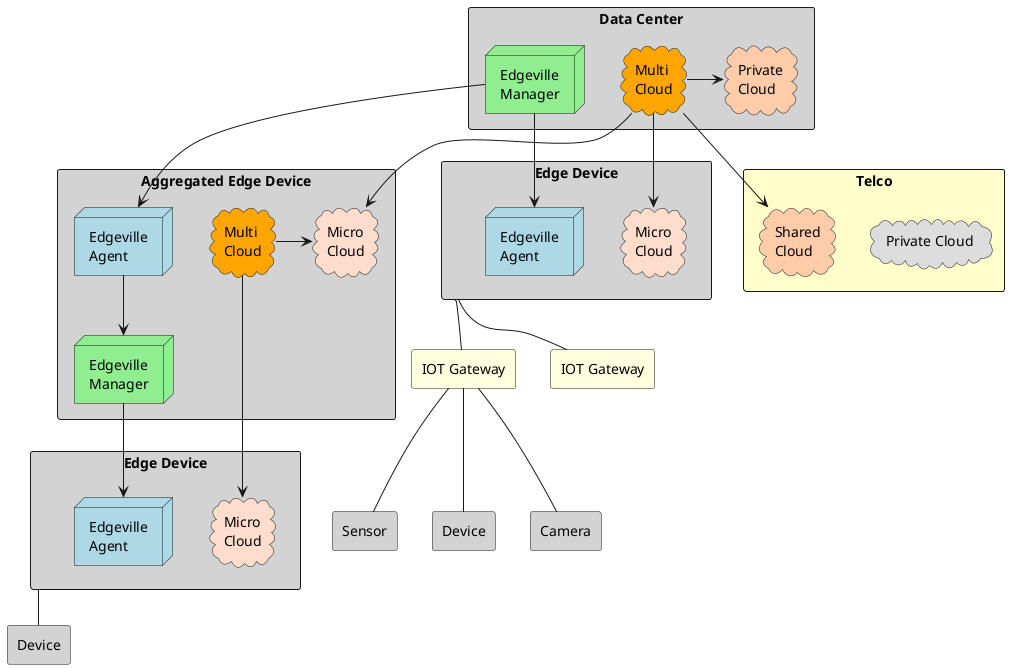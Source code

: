 @startuml

rectangle "Data Center" as DC #lightgray {
  cloud "Private\nCloud" as SDI #ffccaa
  cloud "Multi\nCloud" as HC #orange
  node "Edgeville\nManager" as EM #lightgreen
}
rectangle Telco  #ffffcc {
  cloud "Private Cloud" #dddddd
  cloud "Shared\nCloud" as SC #ffccaa
}
rectangle "Edge Device" as ED1 #lightgray {
  cloud "Micro\nCloud" as uSDI #ffddcc
  node "Edgeville\nAgent" as EA1 #lightblue
}

rectangle "Aggregated Edge Device" as ED2 #lightgray {
  cloud "Micro\nCloud" as uSDI2 #ffddcc
  cloud "Multi\nCloud" as HC2 #orange
  node "Edgeville\nAgent" as EA2 #lightblue
  node "Edgeville\nManager" as EM2 #lightgreen
}

rectangle "Edge Device" as ED3 #lightgray {
  cloud "Micro\nCloud" as uSDI3 #ffddcc
  node "Edgeville\nAgent" as EA3 #lightblue
}
EM --> EA2
EM --> EA1
EM2 --> EA3
EA2 --> EM2
rectangle "IOT Gateway" as IG1 #lightyellow
rectangle "IOT Gateway" as IG2 #lightyellow
rectangle "Sensor" as D1 #lightgray
rectangle "Device" as D2 #lightgray
rectangle "Camera" as D3 #lightgray

rectangle "Device" as D4 #lightgray

IG1 -- D1
IG1 -- D2
IG1 -- D3
ED1 -- IG1
ED1 -- IG2
ED3 -- D4
HC --> SC
HC --> uSDI2
HC -> SDI
HC -> uSDI
HC2 -> uSDI2
HC2 --> uSDI3

@enduml
